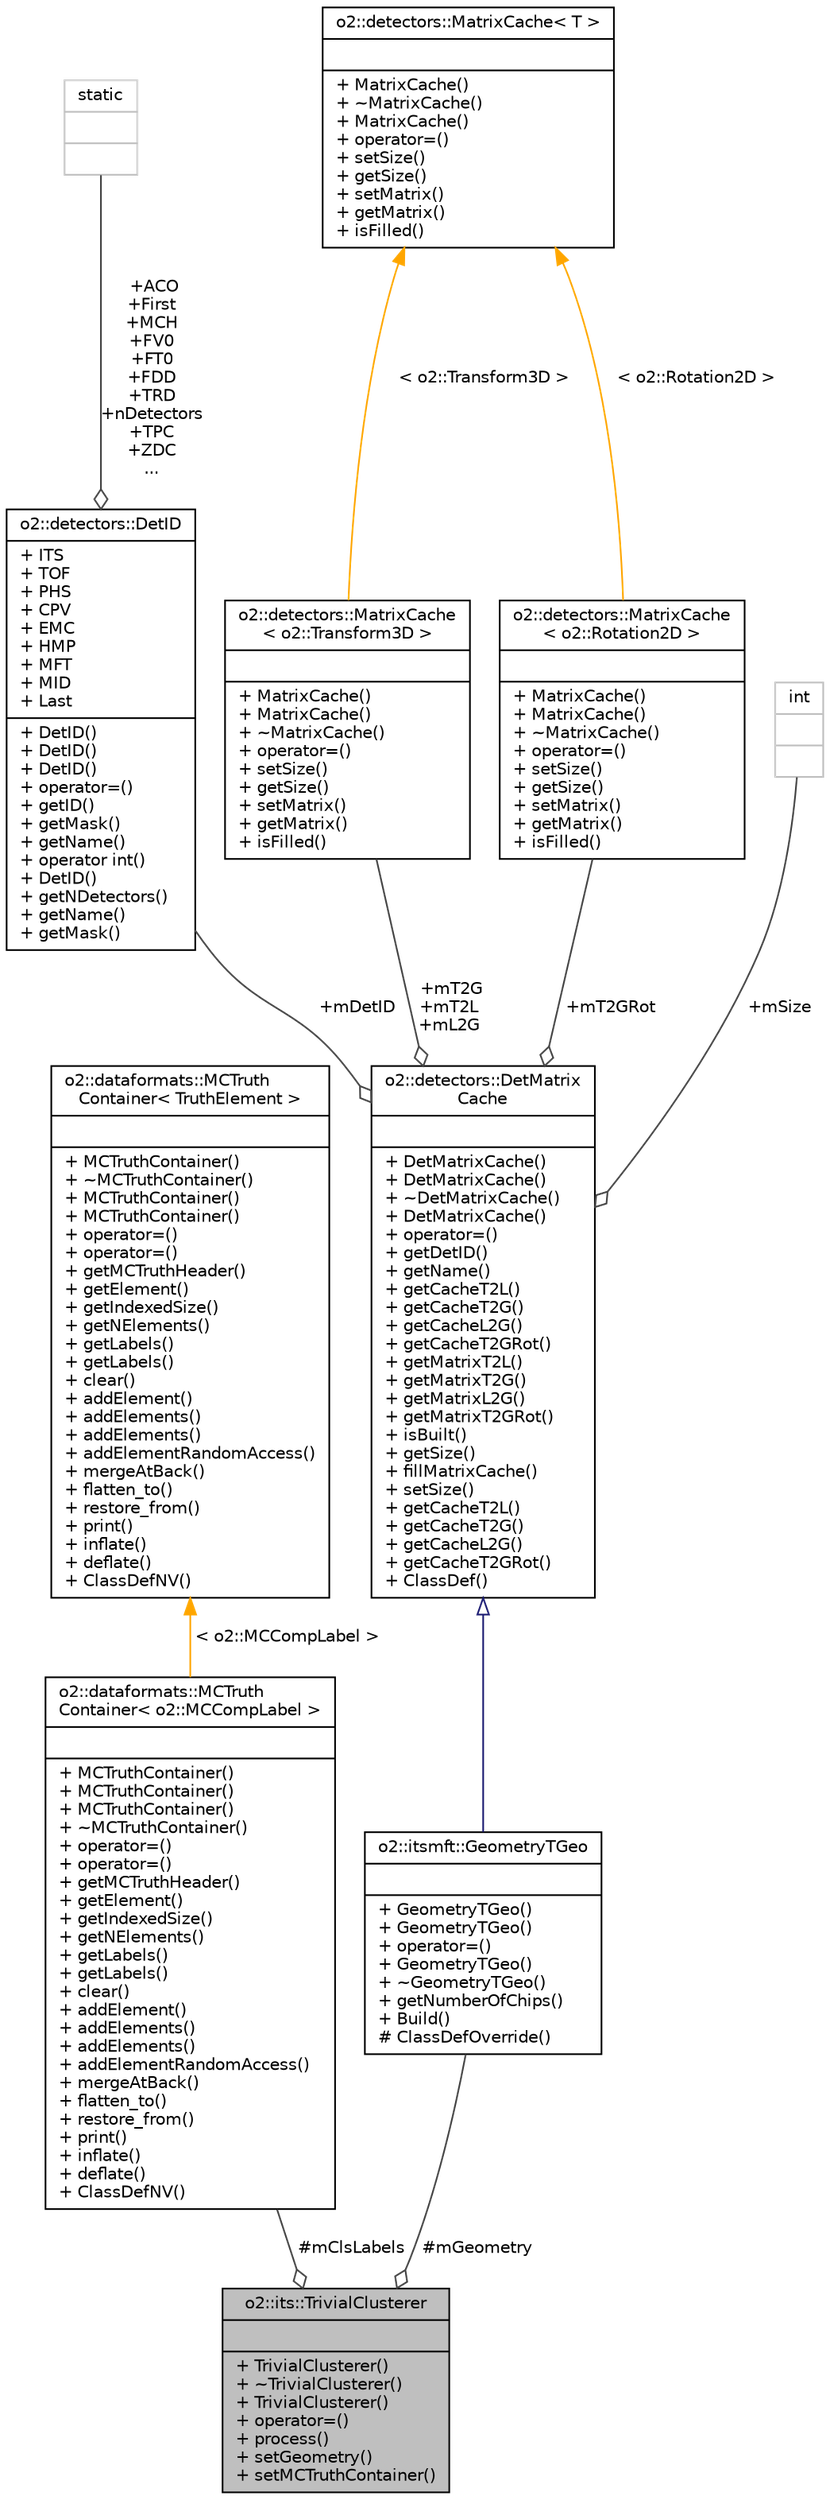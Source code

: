 digraph "o2::its::TrivialClusterer"
{
 // INTERACTIVE_SVG=YES
  bgcolor="transparent";
  edge [fontname="Helvetica",fontsize="10",labelfontname="Helvetica",labelfontsize="10"];
  node [fontname="Helvetica",fontsize="10",shape=record];
  Node1 [label="{o2::its::TrivialClusterer\n||+ TrivialClusterer()\l+ ~TrivialClusterer()\l+ TrivialClusterer()\l+ operator=()\l+ process()\l+ setGeometry()\l+ setMCTruthContainer()\l}",height=0.2,width=0.4,color="black", fillcolor="grey75", style="filled", fontcolor="black"];
  Node2 -> Node1 [color="grey25",fontsize="10",style="solid",label=" #mClsLabels" ,arrowhead="odiamond",fontname="Helvetica"];
  Node2 [label="{o2::dataformats::MCTruth\lContainer\< o2::MCCompLabel \>\n||+ MCTruthContainer()\l+ MCTruthContainer()\l+ MCTruthContainer()\l+ ~MCTruthContainer()\l+ operator=()\l+ operator=()\l+ getMCTruthHeader()\l+ getElement()\l+ getIndexedSize()\l+ getNElements()\l+ getLabels()\l+ getLabels()\l+ clear()\l+ addElement()\l+ addElements()\l+ addElements()\l+ addElementRandomAccess()\l+ mergeAtBack()\l+ flatten_to()\l+ restore_from()\l+ print()\l+ inflate()\l+ deflate()\l+ ClassDefNV()\l}",height=0.2,width=0.4,color="black",URL="$dc/daa/classo2_1_1dataformats_1_1MCTruthContainer.html"];
  Node3 -> Node2 [dir="back",color="orange",fontsize="10",style="solid",label=" \< o2::MCCompLabel \>" ,fontname="Helvetica"];
  Node3 [label="{o2::dataformats::MCTruth\lContainer\< TruthElement \>\n||+ MCTruthContainer()\l+ ~MCTruthContainer()\l+ MCTruthContainer()\l+ MCTruthContainer()\l+ operator=()\l+ operator=()\l+ getMCTruthHeader()\l+ getElement()\l+ getIndexedSize()\l+ getNElements()\l+ getLabels()\l+ getLabels()\l+ clear()\l+ addElement()\l+ addElements()\l+ addElements()\l+ addElementRandomAccess()\l+ mergeAtBack()\l+ flatten_to()\l+ restore_from()\l+ print()\l+ inflate()\l+ deflate()\l+ ClassDefNV()\l}",height=0.2,width=0.4,color="black",URL="$dc/daa/classo2_1_1dataformats_1_1MCTruthContainer.html",tooltip="A container to hold and manage MC truth information/labels. "];
  Node4 -> Node1 [color="grey25",fontsize="10",style="solid",label=" #mGeometry" ,arrowhead="odiamond",fontname="Helvetica"];
  Node4 [label="{o2::itsmft::GeometryTGeo\n||+ GeometryTGeo()\l+ GeometryTGeo()\l+ operator=()\l+ GeometryTGeo()\l+ ~GeometryTGeo()\l+ getNumberOfChips()\l+ Build()\l# ClassDefOverride()\l}",height=0.2,width=0.4,color="black",URL="$d9/d02/classo2_1_1itsmft_1_1GeometryTGeo.html"];
  Node5 -> Node4 [dir="back",color="midnightblue",fontsize="10",style="solid",arrowtail="onormal",fontname="Helvetica"];
  Node5 [label="{o2::detectors::DetMatrix\lCache\n||+ DetMatrixCache()\l+ DetMatrixCache()\l+ ~DetMatrixCache()\l+ DetMatrixCache()\l+ operator=()\l+ getDetID()\l+ getName()\l+ getCacheT2L()\l+ getCacheT2G()\l+ getCacheL2G()\l+ getCacheT2GRot()\l+ getMatrixT2L()\l+ getMatrixT2G()\l+ getMatrixL2G()\l+ getMatrixT2GRot()\l+ isBuilt()\l+ getSize()\l+ fillMatrixCache()\l+ setSize()\l+ getCacheT2L()\l+ getCacheT2G()\l+ getCacheL2G()\l+ getCacheT2GRot()\l+ ClassDef()\l}",height=0.2,width=0.4,color="black",URL="$df/d06/classo2_1_1detectors_1_1DetMatrixCache.html"];
  Node6 -> Node5 [color="grey25",fontsize="10",style="solid",label=" +mDetID" ,arrowhead="odiamond",fontname="Helvetica"];
  Node6 [label="{o2::detectors::DetID\n|+ ITS\l+ TOF\l+ PHS\l+ CPV\l+ EMC\l+ HMP\l+ MFT\l+ MID\l+ Last\l|+ DetID()\l+ DetID()\l+ DetID()\l+ operator=()\l+ getID()\l+ getMask()\l+ getName()\l+ operator int()\l+ DetID()\l+ getNDetectors()\l+ getName()\l+ getMask()\l}",height=0.2,width=0.4,color="black",URL="$d6/dd5/classo2_1_1detectors_1_1DetID.html",tooltip="Static class with identifiers, bitmasks and names for ALICE detectors. "];
  Node7 -> Node6 [color="grey25",fontsize="10",style="solid",label=" +ACO\n+First\n+MCH\n+FV0\n+FT0\n+FDD\n+TRD\n+nDetectors\n+TPC\n+ZDC\n..." ,arrowhead="odiamond",fontname="Helvetica"];
  Node7 [label="{static\n||}",height=0.2,width=0.4,color="grey75"];
  Node8 -> Node5 [color="grey25",fontsize="10",style="solid",label=" +mT2G\n+mT2L\n+mL2G" ,arrowhead="odiamond",fontname="Helvetica"];
  Node8 [label="{o2::detectors::MatrixCache\l\< o2::Transform3D \>\n||+ MatrixCache()\l+ MatrixCache()\l+ ~MatrixCache()\l+ operator=()\l+ setSize()\l+ getSize()\l+ setMatrix()\l+ getMatrix()\l+ isFilled()\l}",height=0.2,width=0.4,color="black",URL="$d4/daa/classo2_1_1detectors_1_1MatrixCache.html"];
  Node9 -> Node8 [dir="back",color="orange",fontsize="10",style="solid",label=" \< o2::Transform3D \>" ,fontname="Helvetica"];
  Node9 [label="{o2::detectors::MatrixCache\< T \>\n||+ MatrixCache()\l+ ~MatrixCache()\l+ MatrixCache()\l+ operator=()\l+ setSize()\l+ getSize()\l+ setMatrix()\l+ getMatrix()\l+ isFilled()\l}",height=0.2,width=0.4,color="black",URL="$d4/daa/classo2_1_1detectors_1_1MatrixCache.html",tooltip="MatrixCache is a vector of cached transform matrices (per sensor) for specific Transformation type..."];
  Node10 -> Node5 [color="grey25",fontsize="10",style="solid",label=" +mSize" ,arrowhead="odiamond",fontname="Helvetica"];
  Node10 [label="{int\n||}",height=0.2,width=0.4,color="grey75"];
  Node11 -> Node5 [color="grey25",fontsize="10",style="solid",label=" +mT2GRot" ,arrowhead="odiamond",fontname="Helvetica"];
  Node11 [label="{o2::detectors::MatrixCache\l\< o2::Rotation2D \>\n||+ MatrixCache()\l+ MatrixCache()\l+ ~MatrixCache()\l+ operator=()\l+ setSize()\l+ getSize()\l+ setMatrix()\l+ getMatrix()\l+ isFilled()\l}",height=0.2,width=0.4,color="black",URL="$d4/daa/classo2_1_1detectors_1_1MatrixCache.html"];
  Node9 -> Node11 [dir="back",color="orange",fontsize="10",style="solid",label=" \< o2::Rotation2D \>" ,fontname="Helvetica"];
}
